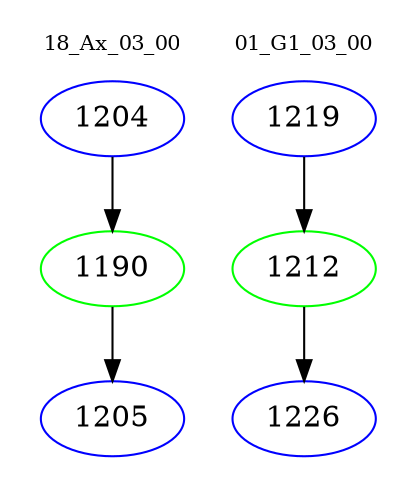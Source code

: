 digraph{
subgraph cluster_0 {
color = white
label = "18_Ax_03_00";
fontsize=10;
T0_1204 [label="1204", color="blue"]
T0_1204 -> T0_1190 [color="black"]
T0_1190 [label="1190", color="green"]
T0_1190 -> T0_1205 [color="black"]
T0_1205 [label="1205", color="blue"]
}
subgraph cluster_1 {
color = white
label = "01_G1_03_00";
fontsize=10;
T1_1219 [label="1219", color="blue"]
T1_1219 -> T1_1212 [color="black"]
T1_1212 [label="1212", color="green"]
T1_1212 -> T1_1226 [color="black"]
T1_1226 [label="1226", color="blue"]
}
}
